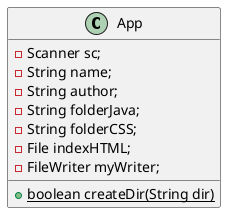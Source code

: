 @startuml
'https://plantuml.com/class-diagram

class App{
    - Scanner sc;
    - String name;
    - String author;
    - String folderJava;
    - String folderCSS;
    - File indexHTML;
    - FileWriter myWriter;
    + {static} boolean createDir(String dir)
}

@enduml